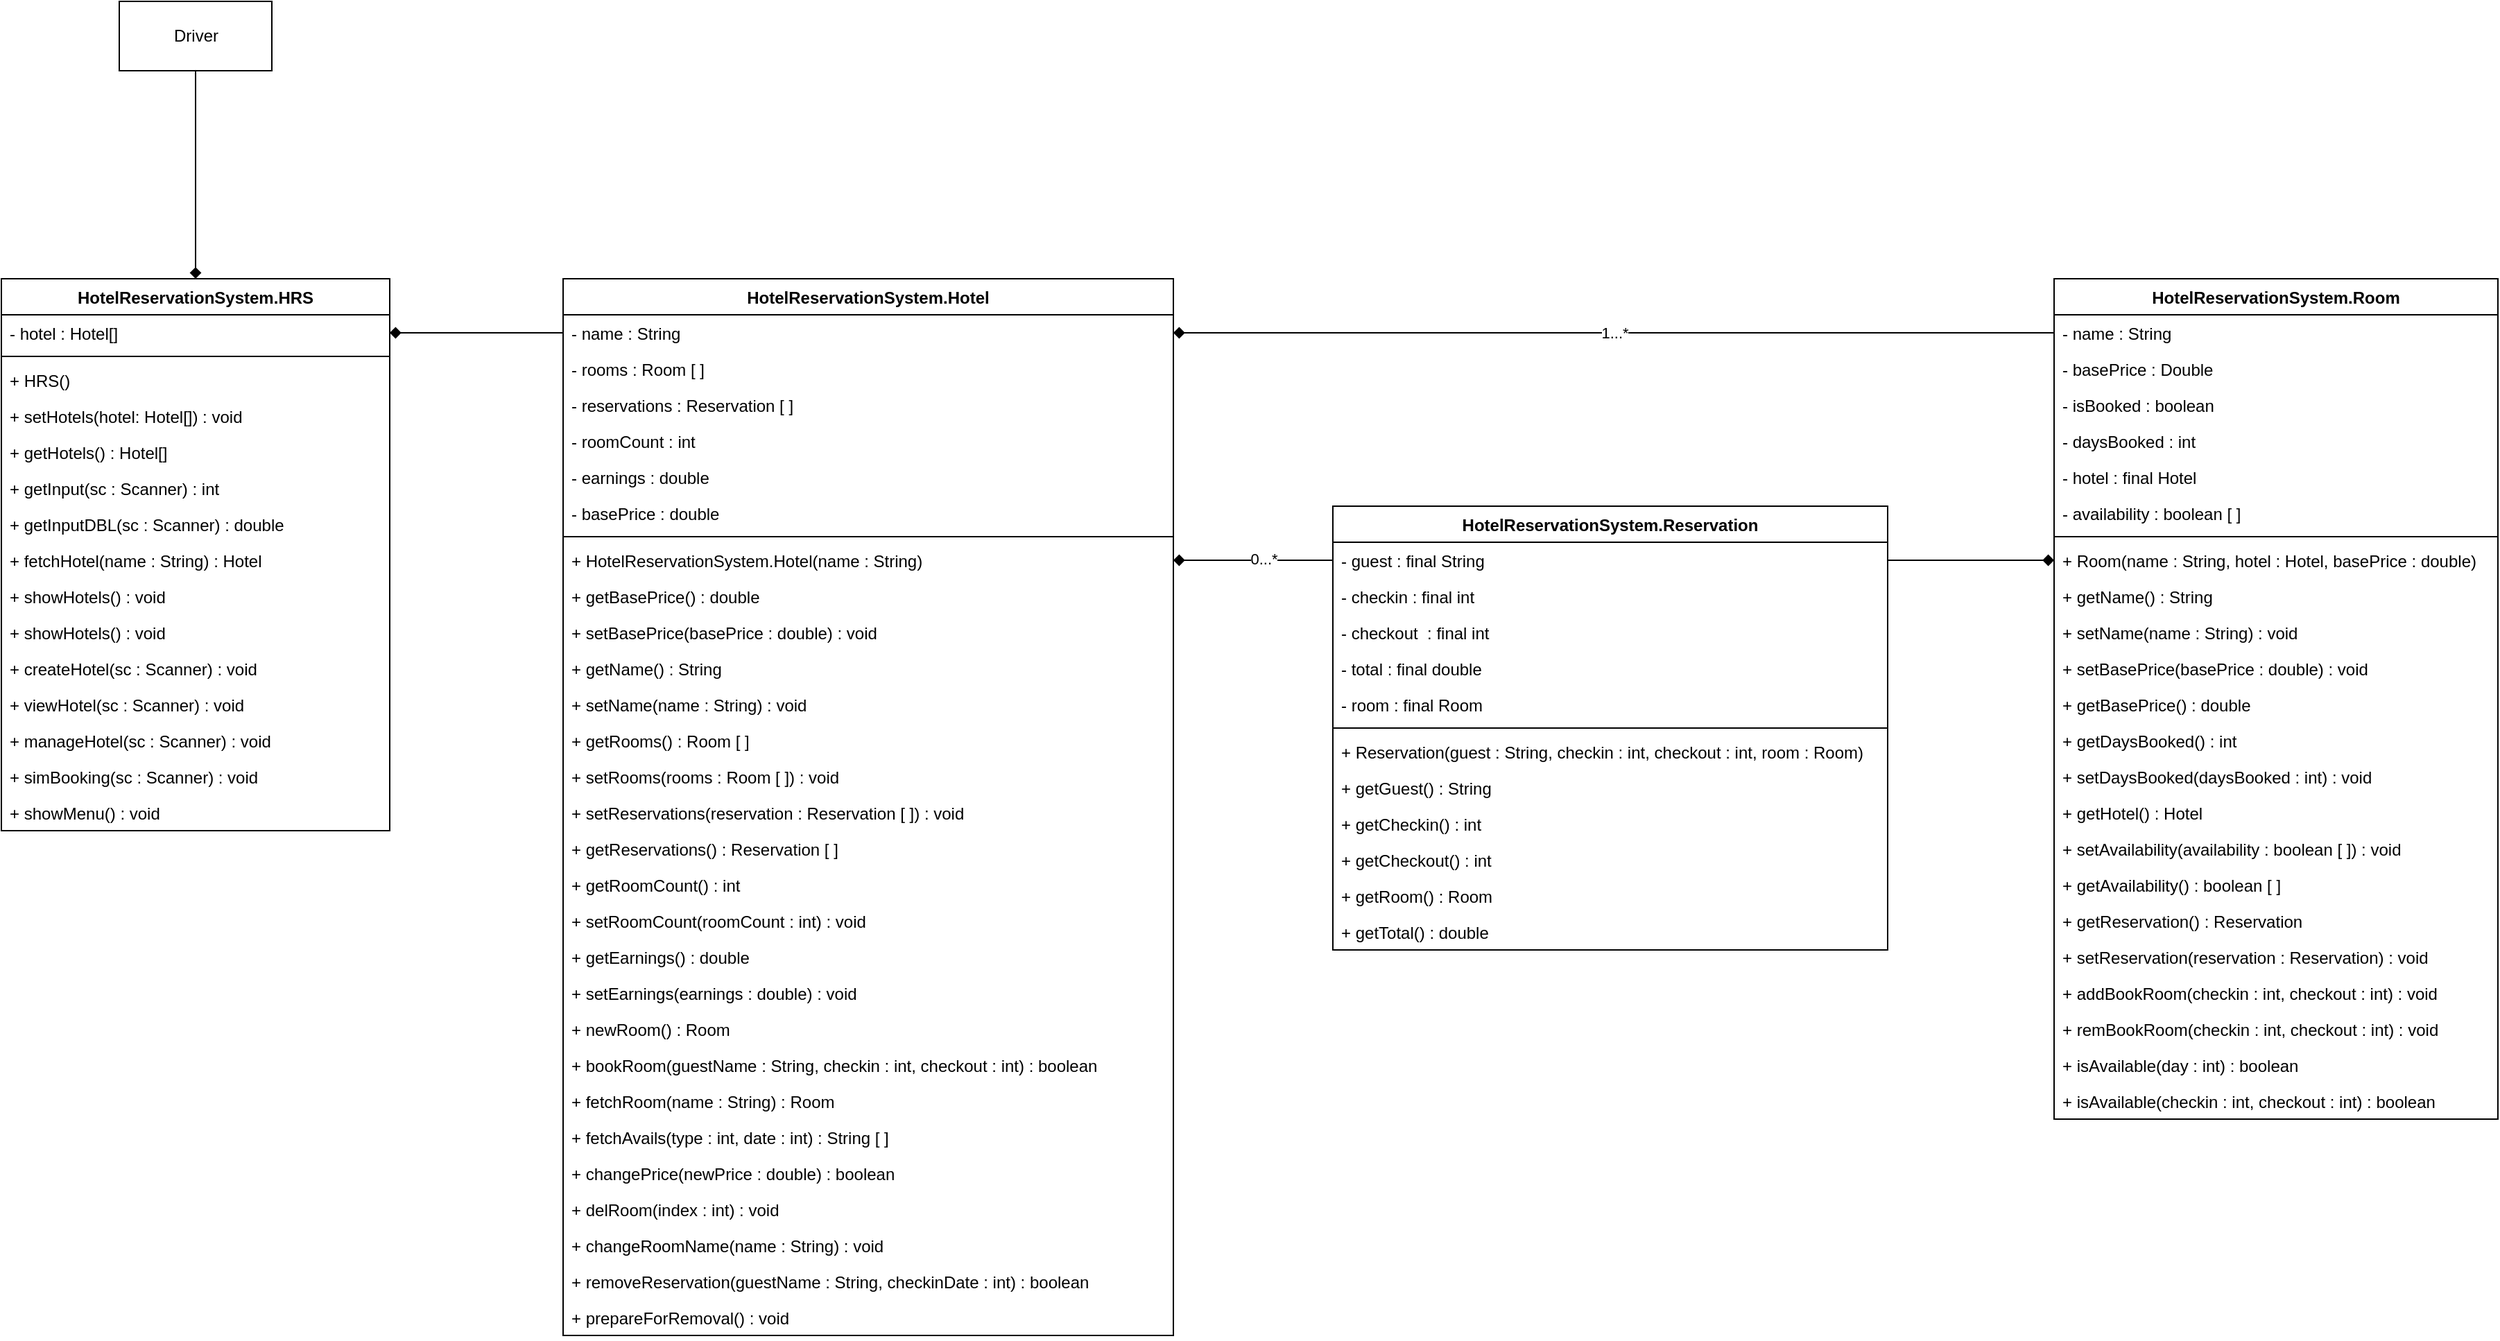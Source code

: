<mxfile>
    <diagram id="-B78dE5ehC7MIdu6jiop" name="Page-1">
        <mxGraphModel dx="3031" dy="736" grid="1" gridSize="10" guides="1" tooltips="1" connect="1" arrows="1" fold="1" page="1" pageScale="1" pageWidth="850" pageHeight="1100" math="0" shadow="0">
            <root>
                <mxCell id="0"/>
                <mxCell id="1" parent="0"/>
                <mxCell id="2" value="HotelReservationSystem.Hotel" style="swimlane;fontStyle=1;align=center;verticalAlign=top;childLayout=stackLayout;horizontal=1;startSize=26;horizontalStack=0;resizeParent=1;resizeParentMax=0;resizeLast=0;collapsible=1;marginBottom=0;" parent="1" vertex="1">
                    <mxGeometry x="-1275" y="320" width="440" height="762" as="geometry"/>
                </mxCell>
                <mxCell id="3" value="- name : String" style="text;strokeColor=none;fillColor=none;align=left;verticalAlign=top;spacingLeft=4;spacingRight=4;overflow=hidden;rotatable=0;points=[[0,0.5],[1,0.5]];portConstraint=eastwest;" parent="2" vertex="1">
                    <mxGeometry y="26" width="440" height="26" as="geometry"/>
                </mxCell>
                <mxCell id="6" value="- rooms : Room [ ]" style="text;strokeColor=none;fillColor=none;align=left;verticalAlign=top;spacingLeft=4;spacingRight=4;overflow=hidden;rotatable=0;points=[[0,0.5],[1,0.5]];portConstraint=eastwest;" parent="2" vertex="1">
                    <mxGeometry y="52" width="440" height="26" as="geometry"/>
                </mxCell>
                <mxCell id="7" value="- reservations : Reservation [ ] " style="text;strokeColor=none;fillColor=none;align=left;verticalAlign=top;spacingLeft=4;spacingRight=4;overflow=hidden;rotatable=0;points=[[0,0.5],[1,0.5]];portConstraint=eastwest;" parent="2" vertex="1">
                    <mxGeometry y="78" width="440" height="26" as="geometry"/>
                </mxCell>
                <mxCell id="10" value="- roomCount : int" style="text;strokeColor=none;fillColor=none;align=left;verticalAlign=top;spacingLeft=4;spacingRight=4;overflow=hidden;rotatable=0;points=[[0,0.5],[1,0.5]];portConstraint=eastwest;" parent="2" vertex="1">
                    <mxGeometry y="104" width="440" height="26" as="geometry"/>
                </mxCell>
                <mxCell id="11" value="- earnings : double" style="text;strokeColor=none;fillColor=none;align=left;verticalAlign=top;spacingLeft=4;spacingRight=4;overflow=hidden;rotatable=0;points=[[0,0.5],[1,0.5]];portConstraint=eastwest;" parent="2" vertex="1">
                    <mxGeometry y="130" width="440" height="26" as="geometry"/>
                </mxCell>
                <mxCell id="143" value="- basePrice : double" style="text;strokeColor=none;fillColor=none;align=left;verticalAlign=top;spacingLeft=4;spacingRight=4;overflow=hidden;rotatable=0;points=[[0,0.5],[1,0.5]];portConstraint=eastwest;" parent="2" vertex="1">
                    <mxGeometry y="156" width="440" height="26" as="geometry"/>
                </mxCell>
                <mxCell id="4" value="" style="line;strokeWidth=1;fillColor=none;align=left;verticalAlign=middle;spacingTop=-1;spacingLeft=3;spacingRight=3;rotatable=0;labelPosition=right;points=[];portConstraint=eastwest;strokeColor=inherit;" parent="2" vertex="1">
                    <mxGeometry y="182" width="440" height="8" as="geometry"/>
                </mxCell>
                <mxCell id="5" value="+ HotelReservationSystem.Hotel(name : String)" style="text;strokeColor=none;fillColor=none;align=left;verticalAlign=top;spacingLeft=4;spacingRight=4;overflow=hidden;rotatable=0;points=[[0,0.5],[1,0.5]];portConstraint=eastwest;" parent="2" vertex="1">
                    <mxGeometry y="190" width="440" height="26" as="geometry"/>
                </mxCell>
                <mxCell id="146" value="+ getBasePrice() : double" style="text;strokeColor=none;fillColor=none;align=left;verticalAlign=top;spacingLeft=4;spacingRight=4;overflow=hidden;rotatable=0;points=[[0,0.5],[1,0.5]];portConstraint=eastwest;" parent="2" vertex="1">
                    <mxGeometry y="216" width="440" height="26" as="geometry"/>
                </mxCell>
                <mxCell id="147" value="+ setBasePrice(basePrice : double) : void" style="text;strokeColor=none;fillColor=none;align=left;verticalAlign=top;spacingLeft=4;spacingRight=4;overflow=hidden;rotatable=0;points=[[0,0.5],[1,0.5]];portConstraint=eastwest;" parent="2" vertex="1">
                    <mxGeometry y="242" width="440" height="26" as="geometry"/>
                </mxCell>
                <mxCell id="13" value="+ getName() : String" style="text;strokeColor=none;fillColor=none;align=left;verticalAlign=top;spacingLeft=4;spacingRight=4;overflow=hidden;rotatable=0;points=[[0,0.5],[1,0.5]];portConstraint=eastwest;" parent="2" vertex="1">
                    <mxGeometry y="268" width="440" height="26" as="geometry"/>
                </mxCell>
                <mxCell id="148" value="+ setName(name : String) : void" style="text;strokeColor=none;fillColor=none;align=left;verticalAlign=top;spacingLeft=4;spacingRight=4;overflow=hidden;rotatable=0;points=[[0,0.5],[1,0.5]];portConstraint=eastwest;" parent="2" vertex="1">
                    <mxGeometry y="294" width="440" height="26" as="geometry"/>
                </mxCell>
                <mxCell id="14" value="+ getRooms() : Room [ ]" style="text;strokeColor=none;fillColor=none;align=left;verticalAlign=top;spacingLeft=4;spacingRight=4;overflow=hidden;rotatable=0;points=[[0,0.5],[1,0.5]];portConstraint=eastwest;" parent="2" vertex="1">
                    <mxGeometry y="320" width="440" height="26" as="geometry"/>
                </mxCell>
                <mxCell id="112" value="+ setRooms(rooms : Room [ ]) : void" style="text;strokeColor=none;fillColor=none;align=left;verticalAlign=top;spacingLeft=4;spacingRight=4;overflow=hidden;rotatable=0;points=[[0,0.5],[1,0.5]];portConstraint=eastwest;" parent="2" vertex="1">
                    <mxGeometry y="346" width="440" height="26" as="geometry"/>
                </mxCell>
                <mxCell id="52" value="+ setReservations(reservation : Reservation [ ]) : void" style="text;strokeColor=none;fillColor=none;align=left;verticalAlign=top;spacingLeft=4;spacingRight=4;overflow=hidden;rotatable=0;points=[[0,0.5],[1,0.5]];portConstraint=eastwest;" parent="2" vertex="1">
                    <mxGeometry y="372" width="440" height="26" as="geometry"/>
                </mxCell>
                <mxCell id="149" value="+ getReservations() : Reservation [ ]" style="text;strokeColor=none;fillColor=none;align=left;verticalAlign=top;spacingLeft=4;spacingRight=4;overflow=hidden;rotatable=0;points=[[0,0.5],[1,0.5]];portConstraint=eastwest;" parent="2" vertex="1">
                    <mxGeometry y="398" width="440" height="26" as="geometry"/>
                </mxCell>
                <mxCell id="17" value="+ getRoomCount() : int" style="text;strokeColor=none;fillColor=none;align=left;verticalAlign=top;spacingLeft=4;spacingRight=4;overflow=hidden;rotatable=0;points=[[0,0.5],[1,0.5]];portConstraint=eastwest;" parent="2" vertex="1">
                    <mxGeometry y="424" width="440" height="26" as="geometry"/>
                </mxCell>
                <mxCell id="150" value="+ setRoomCount(roomCount : int) : void" style="text;strokeColor=none;fillColor=none;align=left;verticalAlign=top;spacingLeft=4;spacingRight=4;overflow=hidden;rotatable=0;points=[[0,0.5],[1,0.5]];portConstraint=eastwest;" parent="2" vertex="1">
                    <mxGeometry y="450" width="440" height="26" as="geometry"/>
                </mxCell>
                <mxCell id="18" value="+ getEarnings() : double" style="text;strokeColor=none;fillColor=none;align=left;verticalAlign=top;spacingLeft=4;spacingRight=4;overflow=hidden;rotatable=0;points=[[0,0.5],[1,0.5]];portConstraint=eastwest;" parent="2" vertex="1">
                    <mxGeometry y="476" width="440" height="26" as="geometry"/>
                </mxCell>
                <mxCell id="113" value="+ setEarnings(earnings : double) : void" style="text;strokeColor=none;fillColor=none;align=left;verticalAlign=top;spacingLeft=4;spacingRight=4;overflow=hidden;rotatable=0;points=[[0,0.5],[1,0.5]];portConstraint=eastwest;" parent="2" vertex="1">
                    <mxGeometry y="502" width="440" height="26" as="geometry"/>
                </mxCell>
                <mxCell id="53" value="+ newRoom() : Room" style="text;strokeColor=none;fillColor=none;align=left;verticalAlign=top;spacingLeft=4;spacingRight=4;overflow=hidden;rotatable=0;points=[[0,0.5],[1,0.5]];portConstraint=eastwest;" parent="2" vertex="1">
                    <mxGeometry y="528" width="440" height="26" as="geometry"/>
                </mxCell>
                <mxCell id="151" value="+ bookRoom(guestName : String, checkin : int, checkout : int) : boolean" style="text;strokeColor=none;fillColor=none;align=left;verticalAlign=top;spacingLeft=4;spacingRight=4;overflow=hidden;rotatable=0;points=[[0,0.5],[1,0.5]];portConstraint=eastwest;" parent="2" vertex="1">
                    <mxGeometry y="554" width="440" height="26" as="geometry"/>
                </mxCell>
                <mxCell id="54" value="+ fetchRoom(name : String) : Room" style="text;strokeColor=none;fillColor=none;align=left;verticalAlign=top;spacingLeft=4;spacingRight=4;overflow=hidden;rotatable=0;points=[[0,0.5],[1,0.5]];portConstraint=eastwest;" parent="2" vertex="1">
                    <mxGeometry y="580" width="440" height="26" as="geometry"/>
                </mxCell>
                <mxCell id="152" value="+ fetchAvails(type : int, date : int) : String [ ]" style="text;strokeColor=none;fillColor=none;align=left;verticalAlign=top;spacingLeft=4;spacingRight=4;overflow=hidden;rotatable=0;points=[[0,0.5],[1,0.5]];portConstraint=eastwest;" parent="2" vertex="1">
                    <mxGeometry y="606" width="440" height="26" as="geometry"/>
                </mxCell>
                <mxCell id="56" value="+ changePrice(newPrice : double) : boolean" style="text;strokeColor=none;fillColor=none;align=left;verticalAlign=top;spacingLeft=4;spacingRight=4;overflow=hidden;rotatable=0;points=[[0,0.5],[1,0.5]];portConstraint=eastwest;" parent="2" vertex="1">
                    <mxGeometry y="632" width="440" height="26" as="geometry"/>
                </mxCell>
                <mxCell id="153" value="+ delRoom(index : int) : void" style="text;strokeColor=none;fillColor=none;align=left;verticalAlign=top;spacingLeft=4;spacingRight=4;overflow=hidden;rotatable=0;points=[[0,0.5],[1,0.5]];portConstraint=eastwest;" parent="2" vertex="1">
                    <mxGeometry y="658" width="440" height="26" as="geometry"/>
                </mxCell>
                <mxCell id="154" value="+ changeRoomName(name : String) : void" style="text;strokeColor=none;fillColor=none;align=left;verticalAlign=top;spacingLeft=4;spacingRight=4;overflow=hidden;rotatable=0;points=[[0,0.5],[1,0.5]];portConstraint=eastwest;" parent="2" vertex="1">
                    <mxGeometry y="684" width="440" height="26" as="geometry"/>
                </mxCell>
                <mxCell id="155" value="+ removeReservation(guestName : String, checkinDate : int) : boolean" style="text;strokeColor=none;fillColor=none;align=left;verticalAlign=top;spacingLeft=4;spacingRight=4;overflow=hidden;rotatable=0;points=[[0,0.5],[1,0.5]];portConstraint=eastwest;" parent="2" vertex="1">
                    <mxGeometry y="710" width="440" height="26" as="geometry"/>
                </mxCell>
                <mxCell id="156" value="+ prepareForRemoval() : void" style="text;strokeColor=none;fillColor=none;align=left;verticalAlign=top;spacingLeft=4;spacingRight=4;overflow=hidden;rotatable=0;points=[[0,0.5],[1,0.5]];portConstraint=eastwest;" parent="2" vertex="1">
                    <mxGeometry y="736" width="440" height="26" as="geometry"/>
                </mxCell>
                <mxCell id="57" value="HotelReservationSystem.Room" style="swimlane;fontStyle=1;align=center;verticalAlign=top;childLayout=stackLayout;horizontal=1;startSize=26;horizontalStack=0;resizeParent=1;resizeParentMax=0;resizeLast=0;collapsible=1;marginBottom=0;" parent="1" vertex="1">
                    <mxGeometry x="-200" y="320" width="320" height="606" as="geometry"/>
                </mxCell>
                <mxCell id="58" value="- name : String" style="text;strokeColor=none;fillColor=none;align=left;verticalAlign=top;spacingLeft=4;spacingRight=4;overflow=hidden;rotatable=0;points=[[0,0.5],[1,0.5]];portConstraint=eastwest;" parent="57" vertex="1">
                    <mxGeometry y="26" width="320" height="26" as="geometry"/>
                </mxCell>
                <mxCell id="61" value="- basePrice : Double" style="text;strokeColor=none;fillColor=none;align=left;verticalAlign=top;spacingLeft=4;spacingRight=4;overflow=hidden;rotatable=0;points=[[0,0.5],[1,0.5]];portConstraint=eastwest;" parent="57" vertex="1">
                    <mxGeometry y="52" width="320" height="26" as="geometry"/>
                </mxCell>
                <mxCell id="62" value="- isBooked : boolean" style="text;strokeColor=none;fillColor=none;align=left;verticalAlign=top;spacingLeft=4;spacingRight=4;overflow=hidden;rotatable=0;points=[[0,0.5],[1,0.5]];portConstraint=eastwest;" parent="57" vertex="1">
                    <mxGeometry y="78" width="320" height="26" as="geometry"/>
                </mxCell>
                <mxCell id="63" value="- daysBooked : int" style="text;strokeColor=none;fillColor=none;align=left;verticalAlign=top;spacingLeft=4;spacingRight=4;overflow=hidden;rotatable=0;points=[[0,0.5],[1,0.5]];portConstraint=eastwest;" parent="57" vertex="1">
                    <mxGeometry y="104" width="320" height="26" as="geometry"/>
                </mxCell>
                <mxCell id="64" value="- hotel : final Hotel" style="text;strokeColor=none;fillColor=none;align=left;verticalAlign=top;spacingLeft=4;spacingRight=4;overflow=hidden;rotatable=0;points=[[0,0.5],[1,0.5]];portConstraint=eastwest;" parent="57" vertex="1">
                    <mxGeometry y="130" width="320" height="26" as="geometry"/>
                </mxCell>
                <mxCell id="65" value="- availability : boolean [ ]" style="text;strokeColor=none;fillColor=none;align=left;verticalAlign=top;spacingLeft=4;spacingRight=4;overflow=hidden;rotatable=0;points=[[0,0.5],[1,0.5]];portConstraint=eastwest;" parent="57" vertex="1">
                    <mxGeometry y="156" width="320" height="26" as="geometry"/>
                </mxCell>
                <mxCell id="59" value="" style="line;strokeWidth=1;fillColor=none;align=left;verticalAlign=middle;spacingTop=-1;spacingLeft=3;spacingRight=3;rotatable=0;labelPosition=right;points=[];portConstraint=eastwest;strokeColor=inherit;" parent="57" vertex="1">
                    <mxGeometry y="182" width="320" height="8" as="geometry"/>
                </mxCell>
                <mxCell id="60" value="+ Room(name : String, hotel : Hotel, basePrice : double)" style="text;strokeColor=none;fillColor=none;align=left;verticalAlign=top;spacingLeft=4;spacingRight=4;overflow=hidden;rotatable=0;points=[[0,0.5],[1,0.5]];portConstraint=eastwest;" parent="57" vertex="1">
                    <mxGeometry y="190" width="320" height="26" as="geometry"/>
                </mxCell>
                <mxCell id="77" value="+ getName() : String" style="text;strokeColor=none;fillColor=none;align=left;verticalAlign=top;spacingLeft=4;spacingRight=4;overflow=hidden;rotatable=0;points=[[0,0.5],[1,0.5]];portConstraint=eastwest;" parent="57" vertex="1">
                    <mxGeometry y="216" width="320" height="26" as="geometry"/>
                </mxCell>
                <mxCell id="160" value="+ setName(name : String) : void" style="text;strokeColor=none;fillColor=none;align=left;verticalAlign=top;spacingLeft=4;spacingRight=4;overflow=hidden;rotatable=0;points=[[0,0.5],[1,0.5]];portConstraint=eastwest;" parent="57" vertex="1">
                    <mxGeometry y="242" width="320" height="26" as="geometry"/>
                </mxCell>
                <mxCell id="67" value="+ setBasePrice(basePrice : double) : void" style="text;strokeColor=none;fillColor=none;align=left;verticalAlign=top;spacingLeft=4;spacingRight=4;overflow=hidden;rotatable=0;points=[[0,0.5],[1,0.5]];portConstraint=eastwest;" parent="57" vertex="1">
                    <mxGeometry y="268" width="320" height="26" as="geometry"/>
                </mxCell>
                <mxCell id="68" value="+ getBasePrice() : double" style="text;strokeColor=none;fillColor=none;align=left;verticalAlign=top;spacingLeft=4;spacingRight=4;overflow=hidden;rotatable=0;points=[[0,0.5],[1,0.5]];portConstraint=eastwest;" parent="57" vertex="1">
                    <mxGeometry y="294" width="320" height="26" as="geometry"/>
                </mxCell>
                <mxCell id="71" value="+ getDaysBooked() : int" style="text;strokeColor=none;fillColor=none;align=left;verticalAlign=top;spacingLeft=4;spacingRight=4;overflow=hidden;rotatable=0;points=[[0,0.5],[1,0.5]];portConstraint=eastwest;" parent="57" vertex="1">
                    <mxGeometry y="320" width="320" height="26" as="geometry"/>
                </mxCell>
                <mxCell id="70" value="+ setDaysBooked(daysBooked : int) : void" style="text;strokeColor=none;fillColor=none;align=left;verticalAlign=top;spacingLeft=4;spacingRight=4;overflow=hidden;rotatable=0;points=[[0,0.5],[1,0.5]];portConstraint=eastwest;" parent="57" vertex="1">
                    <mxGeometry y="346" width="320" height="26" as="geometry"/>
                </mxCell>
                <mxCell id="72" value="+ getHotel() : Hotel" style="text;strokeColor=none;fillColor=none;align=left;verticalAlign=top;spacingLeft=4;spacingRight=4;overflow=hidden;rotatable=0;points=[[0,0.5],[1,0.5]];portConstraint=eastwest;" parent="57" vertex="1">
                    <mxGeometry y="372" width="320" height="26" as="geometry"/>
                </mxCell>
                <mxCell id="161" value="+ setAvailability(availability : boolean [ ]) : void" style="text;strokeColor=none;fillColor=none;align=left;verticalAlign=top;spacingLeft=4;spacingRight=4;overflow=hidden;rotatable=0;points=[[0,0.5],[1,0.5]];portConstraint=eastwest;" parent="57" vertex="1">
                    <mxGeometry y="398" width="320" height="26" as="geometry"/>
                </mxCell>
                <mxCell id="159" value="+ getAvailability() : boolean [ ]" style="text;strokeColor=none;fillColor=none;align=left;verticalAlign=top;spacingLeft=4;spacingRight=4;overflow=hidden;rotatable=0;points=[[0,0.5],[1,0.5]];portConstraint=eastwest;" parent="57" vertex="1">
                    <mxGeometry y="424" width="320" height="26" as="geometry"/>
                </mxCell>
                <mxCell id="79" value="+ getReservation() : Reservation" style="text;strokeColor=none;fillColor=none;align=left;verticalAlign=top;spacingLeft=4;spacingRight=4;overflow=hidden;rotatable=0;points=[[0,0.5],[1,0.5]];portConstraint=eastwest;" parent="57" vertex="1">
                    <mxGeometry y="450" width="320" height="26" as="geometry"/>
                </mxCell>
                <mxCell id="163" value="+ setReservation(reservation : Reservation) : void" style="text;strokeColor=none;fillColor=none;align=left;verticalAlign=top;spacingLeft=4;spacingRight=4;overflow=hidden;rotatable=0;points=[[0,0.5],[1,0.5]];portConstraint=eastwest;" parent="57" vertex="1">
                    <mxGeometry y="476" width="320" height="26" as="geometry"/>
                </mxCell>
                <mxCell id="164" value="+ addBookRoom(checkin : int, checkout : int) : void" style="text;strokeColor=none;fillColor=none;align=left;verticalAlign=top;spacingLeft=4;spacingRight=4;overflow=hidden;rotatable=0;points=[[0,0.5],[1,0.5]];portConstraint=eastwest;" parent="57" vertex="1">
                    <mxGeometry y="502" width="320" height="26" as="geometry"/>
                </mxCell>
                <mxCell id="162" value="+ remBookRoom(checkin : int, checkout : int) : void" style="text;strokeColor=none;fillColor=none;align=left;verticalAlign=top;spacingLeft=4;spacingRight=4;overflow=hidden;rotatable=0;points=[[0,0.5],[1,0.5]];portConstraint=eastwest;" parent="57" vertex="1">
                    <mxGeometry y="528" width="320" height="26" as="geometry"/>
                </mxCell>
                <mxCell id="165" value="+ isAvailable(day : int) : boolean" style="text;strokeColor=none;fillColor=none;align=left;verticalAlign=top;spacingLeft=4;spacingRight=4;overflow=hidden;rotatable=0;points=[[0,0.5],[1,0.5]];portConstraint=eastwest;" parent="57" vertex="1">
                    <mxGeometry y="554" width="320" height="26" as="geometry"/>
                </mxCell>
                <mxCell id="83" value="+ isAvailable(checkin : int, checkout : int) : boolean" style="text;strokeColor=none;fillColor=none;align=left;verticalAlign=top;spacingLeft=4;spacingRight=4;overflow=hidden;rotatable=0;points=[[0,0.5],[1,0.5]];portConstraint=eastwest;" parent="57" vertex="1">
                    <mxGeometry y="580" width="320" height="26" as="geometry"/>
                </mxCell>
                <mxCell id="84" value="HotelReservationSystem.Reservation" style="swimlane;fontStyle=1;align=center;verticalAlign=top;childLayout=stackLayout;horizontal=1;startSize=26;horizontalStack=0;resizeParent=1;resizeParentMax=0;resizeLast=0;collapsible=1;marginBottom=0;" parent="1" vertex="1">
                    <mxGeometry x="-720" y="484" width="400" height="320" as="geometry"/>
                </mxCell>
                <mxCell id="85" value="- guest : final String" style="text;strokeColor=none;fillColor=none;align=left;verticalAlign=top;spacingLeft=4;spacingRight=4;overflow=hidden;rotatable=0;points=[[0,0.5],[1,0.5]];portConstraint=eastwest;" parent="84" vertex="1">
                    <mxGeometry y="26" width="400" height="26" as="geometry"/>
                </mxCell>
                <mxCell id="88" value="- checkin : final int" style="text;strokeColor=none;fillColor=none;align=left;verticalAlign=top;spacingLeft=4;spacingRight=4;overflow=hidden;rotatable=0;points=[[0,0.5],[1,0.5]];portConstraint=eastwest;" parent="84" vertex="1">
                    <mxGeometry y="52" width="400" height="26" as="geometry"/>
                </mxCell>
                <mxCell id="89" value="- checkout  : final int" style="text;strokeColor=none;fillColor=none;align=left;verticalAlign=top;spacingLeft=4;spacingRight=4;overflow=hidden;rotatable=0;points=[[0,0.5],[1,0.5]];portConstraint=eastwest;" parent="84" vertex="1">
                    <mxGeometry y="78" width="400" height="26" as="geometry"/>
                </mxCell>
                <mxCell id="90" value="- total : final double" style="text;strokeColor=none;fillColor=none;align=left;verticalAlign=top;spacingLeft=4;spacingRight=4;overflow=hidden;rotatable=0;points=[[0,0.5],[1,0.5]];portConstraint=eastwest;" parent="84" vertex="1">
                    <mxGeometry y="104" width="400" height="26" as="geometry"/>
                </mxCell>
                <mxCell id="92" value="- room : final Room" style="text;strokeColor=none;fillColor=none;align=left;verticalAlign=top;spacingLeft=4;spacingRight=4;overflow=hidden;rotatable=0;points=[[0,0.5],[1,0.5]];portConstraint=eastwest;" parent="84" vertex="1">
                    <mxGeometry y="130" width="400" height="26" as="geometry"/>
                </mxCell>
                <mxCell id="86" value="" style="line;strokeWidth=1;fillColor=none;align=left;verticalAlign=middle;spacingTop=-1;spacingLeft=3;spacingRight=3;rotatable=0;labelPosition=right;points=[];portConstraint=eastwest;strokeColor=inherit;" parent="84" vertex="1">
                    <mxGeometry y="156" width="400" height="8" as="geometry"/>
                </mxCell>
                <mxCell id="87" value="+ Reservation(guest : String, checkin : int, checkout : int, room : Room)" style="text;strokeColor=none;fillColor=none;align=left;verticalAlign=top;spacingLeft=4;spacingRight=4;overflow=hidden;rotatable=0;points=[[0,0.5],[1,0.5]];portConstraint=eastwest;" parent="84" vertex="1">
                    <mxGeometry y="164" width="400" height="26" as="geometry"/>
                </mxCell>
                <mxCell id="102" value="+ getGuest() : String" style="text;strokeColor=none;fillColor=none;align=left;verticalAlign=top;spacingLeft=4;spacingRight=4;overflow=hidden;rotatable=0;points=[[0,0.5],[1,0.5]];portConstraint=eastwest;" parent="84" vertex="1">
                    <mxGeometry y="190" width="400" height="26" as="geometry"/>
                </mxCell>
                <mxCell id="95" value="+ getCheckin() : int" style="text;strokeColor=none;fillColor=none;align=left;verticalAlign=top;spacingLeft=4;spacingRight=4;overflow=hidden;rotatable=0;points=[[0,0.5],[1,0.5]];portConstraint=eastwest;" parent="84" vertex="1">
                    <mxGeometry y="216" width="400" height="26" as="geometry"/>
                </mxCell>
                <mxCell id="96" value="+ getCheckout() : int" style="text;strokeColor=none;fillColor=none;align=left;verticalAlign=top;spacingLeft=4;spacingRight=4;overflow=hidden;rotatable=0;points=[[0,0.5],[1,0.5]];portConstraint=eastwest;" parent="84" vertex="1">
                    <mxGeometry y="242" width="400" height="26" as="geometry"/>
                </mxCell>
                <mxCell id="157" value="+ getRoom() : Room" style="text;strokeColor=none;fillColor=none;align=left;verticalAlign=top;spacingLeft=4;spacingRight=4;overflow=hidden;rotatable=0;points=[[0,0.5],[1,0.5]];portConstraint=eastwest;" parent="84" vertex="1">
                    <mxGeometry y="268" width="400" height="26" as="geometry"/>
                </mxCell>
                <mxCell id="97" value="+ getTotal() : double" style="text;strokeColor=none;fillColor=none;align=left;verticalAlign=top;spacingLeft=4;spacingRight=4;overflow=hidden;rotatable=0;points=[[0,0.5],[1,0.5]];portConstraint=eastwest;" parent="84" vertex="1">
                    <mxGeometry y="294" width="400" height="26" as="geometry"/>
                </mxCell>
                <mxCell id="168" style="edgeStyle=none;html=1;exitX=0.5;exitY=1;exitDx=0;exitDy=0;entryX=0.5;entryY=0;entryDx=0;entryDy=0;endArrow=diamond;endFill=1;" edge="1" parent="1" source="114" target="123">
                    <mxGeometry relative="1" as="geometry"/>
                </mxCell>
                <mxCell id="114" value="Driver" style="html=1;" parent="1" vertex="1">
                    <mxGeometry x="-1595" y="120" width="110" height="50" as="geometry"/>
                </mxCell>
                <mxCell id="123" value="HotelReservationSystem.HRS" style="swimlane;fontStyle=1;align=center;verticalAlign=top;childLayout=stackLayout;horizontal=1;startSize=26;horizontalStack=0;resizeParent=1;resizeParentMax=0;resizeLast=0;collapsible=1;marginBottom=0;" parent="1" vertex="1">
                    <mxGeometry x="-1680" y="320" width="280" height="398" as="geometry"/>
                </mxCell>
                <mxCell id="127" value="- hotel : Hotel[]" style="text;strokeColor=none;fillColor=none;align=left;verticalAlign=middle;spacingLeft=4;spacingRight=4;overflow=hidden;rotatable=0;points=[[0,0.5],[1,0.5]];portConstraint=eastwest;" parent="123" vertex="1">
                    <mxGeometry y="26" width="280" height="26" as="geometry"/>
                </mxCell>
                <mxCell id="125" value="" style="line;strokeWidth=1;fillColor=none;align=left;verticalAlign=middle;spacingTop=-1;spacingLeft=3;spacingRight=3;rotatable=0;labelPosition=right;points=[];portConstraint=eastwest;strokeColor=inherit;" parent="123" vertex="1">
                    <mxGeometry y="52" width="280" height="8" as="geometry"/>
                </mxCell>
                <mxCell id="126" value="+ HRS()" style="text;strokeColor=none;fillColor=none;align=left;verticalAlign=top;spacingLeft=4;spacingRight=4;overflow=hidden;rotatable=0;points=[[0,0.5],[1,0.5]];portConstraint=eastwest;" parent="123" vertex="1">
                    <mxGeometry y="60" width="280" height="26" as="geometry"/>
                </mxCell>
                <mxCell id="128" value="+ setHotels(hotel: Hotel[]) : void" style="text;strokeColor=none;fillColor=none;align=left;verticalAlign=top;spacingLeft=4;spacingRight=4;overflow=hidden;rotatable=0;points=[[0,0.5],[1,0.5]];portConstraint=eastwest;" parent="123" vertex="1">
                    <mxGeometry y="86" width="280" height="26" as="geometry"/>
                </mxCell>
                <mxCell id="129" value="+ getHotels() : Hotel[]" style="text;strokeColor=none;fillColor=none;align=left;verticalAlign=top;spacingLeft=4;spacingRight=4;overflow=hidden;rotatable=0;points=[[0,0.5],[1,0.5]];portConstraint=eastwest;" parent="123" vertex="1">
                    <mxGeometry y="112" width="280" height="26" as="geometry"/>
                </mxCell>
                <mxCell id="130" value="+ getInput(sc : Scanner) : int" style="text;strokeColor=none;fillColor=none;align=left;verticalAlign=top;spacingLeft=4;spacingRight=4;overflow=hidden;rotatable=0;points=[[0,0.5],[1,0.5]];portConstraint=eastwest;" parent="123" vertex="1">
                    <mxGeometry y="138" width="280" height="26" as="geometry"/>
                </mxCell>
                <mxCell id="131" value="+ getInputDBL(sc : Scanner) : double" style="text;strokeColor=none;fillColor=none;align=left;verticalAlign=top;spacingLeft=4;spacingRight=4;overflow=hidden;rotatable=0;points=[[0,0.5],[1,0.5]];portConstraint=eastwest;" parent="123" vertex="1">
                    <mxGeometry y="164" width="280" height="26" as="geometry"/>
                </mxCell>
                <mxCell id="132" value="+ fetchHotel(name : String) : Hotel" style="text;strokeColor=none;fillColor=none;align=left;verticalAlign=top;spacingLeft=4;spacingRight=4;overflow=hidden;rotatable=0;points=[[0,0.5],[1,0.5]];portConstraint=eastwest;" parent="123" vertex="1">
                    <mxGeometry y="190" width="280" height="26" as="geometry"/>
                </mxCell>
                <mxCell id="133" value="+ showHotels() : void" style="text;strokeColor=none;fillColor=none;align=left;verticalAlign=top;spacingLeft=4;spacingRight=4;overflow=hidden;rotatable=0;points=[[0,0.5],[1,0.5]];portConstraint=eastwest;" parent="123" vertex="1">
                    <mxGeometry y="216" width="280" height="26" as="geometry"/>
                </mxCell>
                <mxCell id="135" value="+ showHotels() : void" style="text;strokeColor=none;fillColor=none;align=left;verticalAlign=top;spacingLeft=4;spacingRight=4;overflow=hidden;rotatable=0;points=[[0,0.5],[1,0.5]];portConstraint=eastwest;" parent="123" vertex="1">
                    <mxGeometry y="242" width="280" height="26" as="geometry"/>
                </mxCell>
                <mxCell id="136" value="+ createHotel(sc : Scanner) : void" style="text;strokeColor=none;fillColor=none;align=left;verticalAlign=top;spacingLeft=4;spacingRight=4;overflow=hidden;rotatable=0;points=[[0,0.5],[1,0.5]];portConstraint=eastwest;" parent="123" vertex="1">
                    <mxGeometry y="268" width="280" height="26" as="geometry"/>
                </mxCell>
                <mxCell id="137" value="+ viewHotel(sc : Scanner) : void" style="text;strokeColor=none;fillColor=none;align=left;verticalAlign=top;spacingLeft=4;spacingRight=4;overflow=hidden;rotatable=0;points=[[0,0.5],[1,0.5]];portConstraint=eastwest;" parent="123" vertex="1">
                    <mxGeometry y="294" width="280" height="26" as="geometry"/>
                </mxCell>
                <mxCell id="138" value="+ manageHotel(sc : Scanner) : void" style="text;strokeColor=none;fillColor=none;align=left;verticalAlign=top;spacingLeft=4;spacingRight=4;overflow=hidden;rotatable=0;points=[[0,0.5],[1,0.5]];portConstraint=eastwest;" parent="123" vertex="1">
                    <mxGeometry y="320" width="280" height="26" as="geometry"/>
                </mxCell>
                <mxCell id="139" value="+ simBooking(sc : Scanner) : void" style="text;strokeColor=none;fillColor=none;align=left;verticalAlign=top;spacingLeft=4;spacingRight=4;overflow=hidden;rotatable=0;points=[[0,0.5],[1,0.5]];portConstraint=eastwest;" parent="123" vertex="1">
                    <mxGeometry y="346" width="280" height="26" as="geometry"/>
                </mxCell>
                <mxCell id="140" value="+ showMenu() : void" style="text;strokeColor=none;fillColor=none;align=left;verticalAlign=top;spacingLeft=4;spacingRight=4;overflow=hidden;rotatable=0;points=[[0,0.5],[1,0.5]];portConstraint=eastwest;" parent="123" vertex="1">
                    <mxGeometry y="372" width="280" height="26" as="geometry"/>
                </mxCell>
                <mxCell id="167" style="edgeStyle=none;html=1;exitX=0;exitY=0.5;exitDx=0;exitDy=0;endArrow=diamond;endFill=1;" edge="1" parent="1" source="3" target="127">
                    <mxGeometry relative="1" as="geometry"/>
                </mxCell>
                <mxCell id="169" value="1...*" style="edgeStyle=none;html=1;exitX=0;exitY=0.5;exitDx=0;exitDy=0;endArrow=diamond;endFill=1;" edge="1" parent="1" source="58" target="3">
                    <mxGeometry relative="1" as="geometry"/>
                </mxCell>
                <mxCell id="170" style="edgeStyle=none;html=1;exitX=0;exitY=0.5;exitDx=0;exitDy=0;endArrow=diamond;endFill=1;" edge="1" parent="1" source="85" target="5">
                    <mxGeometry relative="1" as="geometry"/>
                </mxCell>
                <mxCell id="175" value="0...*" style="edgeLabel;html=1;align=center;verticalAlign=middle;resizable=0;points=[];" vertex="1" connectable="0" parent="170">
                    <mxGeometry x="-0.118" y="-1" relative="1" as="geometry">
                        <mxPoint as="offset"/>
                    </mxGeometry>
                </mxCell>
                <mxCell id="171" style="edgeStyle=none;html=1;exitX=1;exitY=0.5;exitDx=0;exitDy=0;endArrow=diamond;endFill=1;" edge="1" parent="1" source="85" target="60">
                    <mxGeometry relative="1" as="geometry"/>
                </mxCell>
            </root>
        </mxGraphModel>
    </diagram>
</mxfile>